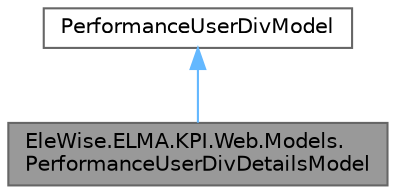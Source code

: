 digraph "EleWise.ELMA.KPI.Web.Models.PerformanceUserDivDetailsModel"
{
 // LATEX_PDF_SIZE
  bgcolor="transparent";
  edge [fontname=Helvetica,fontsize=10,labelfontname=Helvetica,labelfontsize=10];
  node [fontname=Helvetica,fontsize=10,shape=box,height=0.2,width=0.4];
  Node1 [id="Node000001",label="EleWise.ELMA.KPI.Web.Models.\lPerformanceUserDivDetailsModel",height=0.2,width=0.4,color="gray40", fillcolor="grey60", style="filled", fontcolor="black",tooltip="Модель отображения матрицы в карточке пользователя"];
  Node2 -> Node1 [id="edge1_Node000001_Node000002",dir="back",color="steelblue1",style="solid",tooltip=" "];
  Node2 [id="Node000002",label="PerformanceUserDivModel",height=0.2,width=0.4,color="gray40", fillcolor="white", style="filled",URL="$class_ele_wise_1_1_e_l_m_a_1_1_k_p_i_1_1_web_1_1_models_1_1_performance_user_div_model.html",tooltip="Модель отображения карточки пользователя"];
}
